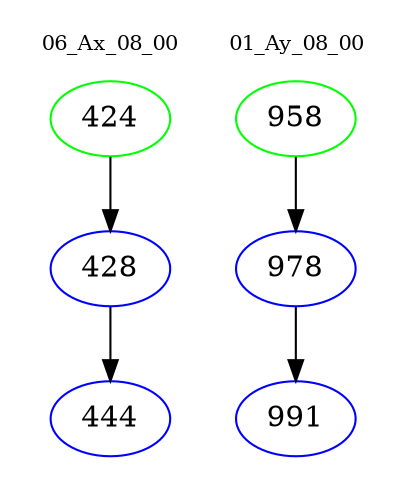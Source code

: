 digraph{
subgraph cluster_0 {
color = white
label = "06_Ax_08_00";
fontsize=10;
T0_424 [label="424", color="green"]
T0_424 -> T0_428 [color="black"]
T0_428 [label="428", color="blue"]
T0_428 -> T0_444 [color="black"]
T0_444 [label="444", color="blue"]
}
subgraph cluster_1 {
color = white
label = "01_Ay_08_00";
fontsize=10;
T1_958 [label="958", color="green"]
T1_958 -> T1_978 [color="black"]
T1_978 [label="978", color="blue"]
T1_978 -> T1_991 [color="black"]
T1_991 [label="991", color="blue"]
}
}
